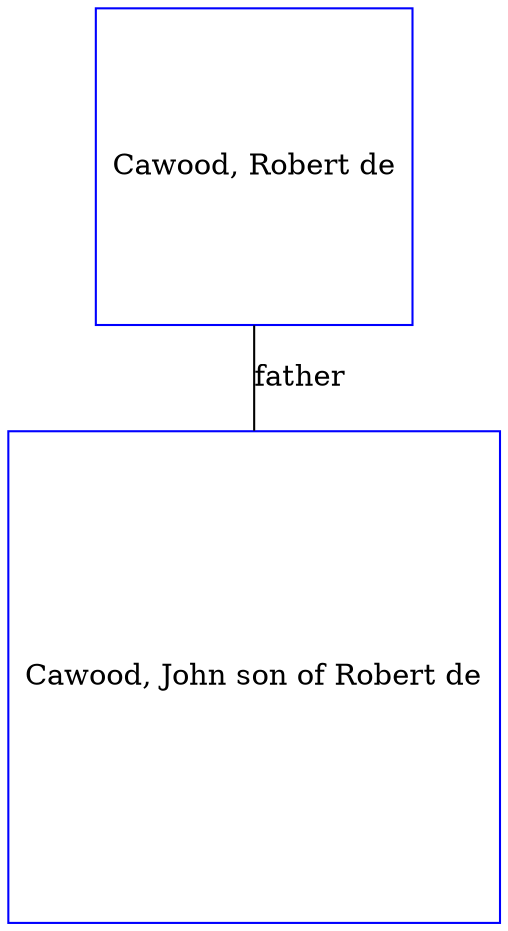 digraph D {
    edge [dir=none];    node [shape=box];    "010528"   [label="Cawood, John son of Robert de", shape=box, regular=1, color="blue"] ;
"010529"   [label="Cawood, Robert de", shape=box, regular=1, color="blue"] ;
010529->010528 [label="father",arrowsize=0.0]; 
}